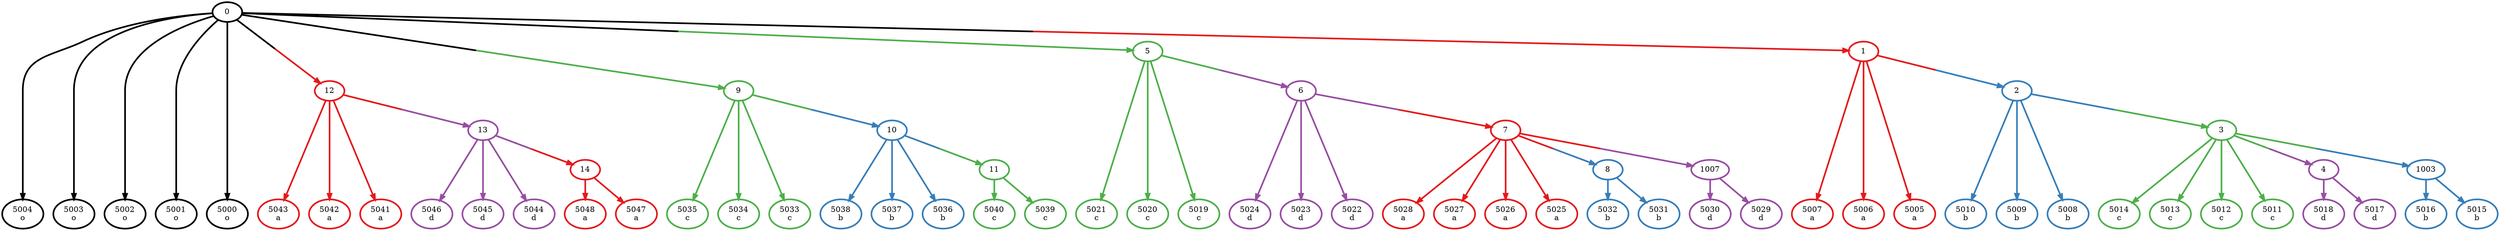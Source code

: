 digraph T {
	{
		rank=same
		65 [penwidth=3,colorscheme=set19,color=1,label="5048\na"]
		64 [penwidth=3,colorscheme=set19,color=1,label="5047\na"]
		63 [penwidth=3,colorscheme=set19,color=4,label="5046\nd"]
		62 [penwidth=3,colorscheme=set19,color=4,label="5045\nd"]
		61 [penwidth=3,colorscheme=set19,color=4,label="5044\nd"]
		59 [penwidth=3,colorscheme=set19,color=1,label="5043\na"]
		58 [penwidth=3,colorscheme=set19,color=1,label="5042\na"]
		57 [penwidth=3,colorscheme=set19,color=1,label="5041\na"]
		55 [penwidth=3,colorscheme=set19,color=3,label="5040\nc"]
		54 [penwidth=3,colorscheme=set19,color=3,label="5039\nc"]
		53 [penwidth=3,colorscheme=set19,color=2,label="5038\nb"]
		52 [penwidth=3,colorscheme=set19,color=2,label="5037\nb"]
		51 [penwidth=3,colorscheme=set19,color=2,label="5036\nb"]
		49 [penwidth=3,colorscheme=set19,color=3,label="5035\nc"]
		48 [penwidth=3,colorscheme=set19,color=3,label="5034\nc"]
		47 [penwidth=3,colorscheme=set19,color=3,label="5033\nc"]
		45 [penwidth=3,colorscheme=set19,color=2,label="5032\nb"]
		44 [penwidth=3,colorscheme=set19,color=2,label="5031\nb"]
		43 [penwidth=3,colorscheme=set19,color=4,label="5030\nd"]
		42 [penwidth=3,colorscheme=set19,color=4,label="5029\nd"]
		41 [penwidth=3,colorscheme=set19,color=1,label="5028\na"]
		40 [penwidth=3,colorscheme=set19,color=1,label="5027\na"]
		39 [penwidth=3,colorscheme=set19,color=1,label="5026\na"]
		38 [penwidth=3,colorscheme=set19,color=1,label="5025\na"]
		35 [penwidth=3,colorscheme=set19,color=4,label="5024\nd"]
		34 [penwidth=3,colorscheme=set19,color=4,label="5023\nd"]
		33 [penwidth=3,colorscheme=set19,color=4,label="5022\nd"]
		31 [penwidth=3,colorscheme=set19,color=3,label="5021\nc"]
		30 [penwidth=3,colorscheme=set19,color=3,label="5020\nc"]
		29 [penwidth=3,colorscheme=set19,color=3,label="5019\nc"]
		27 [penwidth=3,colorscheme=set19,color=4,label="5018\nd"]
		26 [penwidth=3,colorscheme=set19,color=4,label="5017\nd"]
		25 [penwidth=3,colorscheme=set19,color=2,label="5016\nb"]
		24 [penwidth=3,colorscheme=set19,color=2,label="5015\nb"]
		23 [penwidth=3,colorscheme=set19,color=3,label="5014\nc"]
		22 [penwidth=3,colorscheme=set19,color=3,label="5013\nc"]
		21 [penwidth=3,colorscheme=set19,color=3,label="5012\nc"]
		20 [penwidth=3,colorscheme=set19,color=3,label="5011\nc"]
		17 [penwidth=3,colorscheme=set19,color=2,label="5010\nb"]
		16 [penwidth=3,colorscheme=set19,color=2,label="5009\nb"]
		15 [penwidth=3,colorscheme=set19,color=2,label="5008\nb"]
		13 [penwidth=3,colorscheme=set19,color=1,label="5007\na"]
		12 [penwidth=3,colorscheme=set19,color=1,label="5006\na"]
		11 [penwidth=3,colorscheme=set19,color=1,label="5005\na"]
		9 [penwidth=3,colorscheme=set19,color=614573808,label="5004\no"]
		8 [penwidth=3,colorscheme=set19,color=614573808,label="5003\no"]
		7 [penwidth=3,colorscheme=set19,color=614573808,label="5002\no"]
		6 [penwidth=3,colorscheme=set19,color=614573808,label="5001\no"]
		5 [penwidth=3,colorscheme=set19,color=614573808,label="5000\no"]
	}
	60 [penwidth=3,colorscheme=set19,color=1,label="14"]
	56 [penwidth=3,colorscheme=set19,color=4,label="13"]
	50 [penwidth=3,colorscheme=set19,color=3,label="11"]
	46 [penwidth=3,colorscheme=set19,color=2,label="10"]
	37 [penwidth=3,colorscheme=set19,color=2,label="8"]
	36 [penwidth=3,colorscheme=set19,color=4,label="1007"]
	32 [penwidth=3,colorscheme=set19,color=1,label="7"]
	28 [penwidth=3,colorscheme=set19,color=4,label="6"]
	19 [penwidth=3,colorscheme=set19,color=4,label="4"]
	18 [penwidth=3,colorscheme=set19,color=2,label="1003"]
	14 [penwidth=3,colorscheme=set19,color=3,label="3"]
	10 [penwidth=3,colorscheme=set19,color=2,label="2"]
	4 [penwidth=3,colorscheme=set19,color=1,label="12"]
	3 [penwidth=3,colorscheme=set19,color=3,label="9"]
	2 [penwidth=3,colorscheme=set19,color=3,label="5"]
	1 [penwidth=3,colorscheme=set19,color=1,label="1"]
	0 [penwidth=3,colorscheme=set19,color=614573808,label="0"]
	60 -> 65 [penwidth=3,colorscheme=set19,color=1]
	60 -> 64 [penwidth=3,colorscheme=set19,color=1]
	56 -> 63 [penwidth=3,colorscheme=set19,color=4]
	56 -> 62 [penwidth=3,colorscheme=set19,color=4]
	56 -> 61 [penwidth=3,colorscheme=set19,color=4]
	56 -> 60 [penwidth=3,colorscheme=set19,color="4;0.5:1"]
	50 -> 55 [penwidth=3,colorscheme=set19,color=3]
	50 -> 54 [penwidth=3,colorscheme=set19,color=3]
	46 -> 53 [penwidth=3,colorscheme=set19,color=2]
	46 -> 52 [penwidth=3,colorscheme=set19,color=2]
	46 -> 51 [penwidth=3,colorscheme=set19,color=2]
	46 -> 50 [penwidth=3,colorscheme=set19,color="2;0.5:3"]
	37 -> 45 [penwidth=3,colorscheme=set19,color=2]
	37 -> 44 [penwidth=3,colorscheme=set19,color=2]
	36 -> 43 [penwidth=3,colorscheme=set19,color=4]
	36 -> 42 [penwidth=3,colorscheme=set19,color=4]
	32 -> 41 [penwidth=3,colorscheme=set19,color=1]
	32 -> 40 [penwidth=3,colorscheme=set19,color=1]
	32 -> 39 [penwidth=3,colorscheme=set19,color=1]
	32 -> 38 [penwidth=3,colorscheme=set19,color=1]
	32 -> 37 [penwidth=3,colorscheme=set19,color="1;0.5:2"]
	32 -> 36 [penwidth=3,colorscheme=set19,color="1;0.5:4"]
	28 -> 35 [penwidth=3,colorscheme=set19,color=4]
	28 -> 34 [penwidth=3,colorscheme=set19,color=4]
	28 -> 33 [penwidth=3,colorscheme=set19,color=4]
	28 -> 32 [penwidth=3,colorscheme=set19,color="4;0.5:1"]
	19 -> 27 [penwidth=3,colorscheme=set19,color=4]
	19 -> 26 [penwidth=3,colorscheme=set19,color=4]
	18 -> 25 [penwidth=3,colorscheme=set19,color=2]
	18 -> 24 [penwidth=3,colorscheme=set19,color=2]
	14 -> 23 [penwidth=3,colorscheme=set19,color=3]
	14 -> 22 [penwidth=3,colorscheme=set19,color=3]
	14 -> 21 [penwidth=3,colorscheme=set19,color=3]
	14 -> 20 [penwidth=3,colorscheme=set19,color=3]
	14 -> 19 [penwidth=3,colorscheme=set19,color="3;0.5:4"]
	14 -> 18 [penwidth=3,colorscheme=set19,color="3;0.5:2"]
	10 -> 17 [penwidth=3,colorscheme=set19,color=2]
	10 -> 16 [penwidth=3,colorscheme=set19,color=2]
	10 -> 15 [penwidth=3,colorscheme=set19,color=2]
	10 -> 14 [penwidth=3,colorscheme=set19,color="2;0.5:3"]
	4 -> 59 [penwidth=3,colorscheme=set19,color=1]
	4 -> 58 [penwidth=3,colorscheme=set19,color=1]
	4 -> 57 [penwidth=3,colorscheme=set19,color=1]
	4 -> 56 [penwidth=3,colorscheme=set19,color="1;0.5:4"]
	3 -> 49 [penwidth=3,colorscheme=set19,color=3]
	3 -> 48 [penwidth=3,colorscheme=set19,color=3]
	3 -> 47 [penwidth=3,colorscheme=set19,color=3]
	3 -> 46 [penwidth=3,colorscheme=set19,color="3;0.5:2"]
	2 -> 31 [penwidth=3,colorscheme=set19,color=3]
	2 -> 30 [penwidth=3,colorscheme=set19,color=3]
	2 -> 29 [penwidth=3,colorscheme=set19,color=3]
	2 -> 28 [penwidth=3,colorscheme=set19,color="3;0.5:4"]
	1 -> 13 [penwidth=3,colorscheme=set19,color=1]
	1 -> 12 [penwidth=3,colorscheme=set19,color=1]
	1 -> 11 [penwidth=3,colorscheme=set19,color=1]
	1 -> 10 [penwidth=3,colorscheme=set19,color="1;0.5:2"]
	0 -> 9 [penwidth=3,colorscheme=set19,color=614573808]
	0 -> 8 [penwidth=3,colorscheme=set19,color=614573808]
	0 -> 7 [penwidth=3,colorscheme=set19,color=614573808]
	0 -> 6 [penwidth=3,colorscheme=set19,color=614573808]
	0 -> 5 [penwidth=3,colorscheme=set19,color=614573808]
	0 -> 4 [penwidth=3,colorscheme=set19,color="614573808;0.5:1"]
	0 -> 3 [penwidth=3,colorscheme=set19,color="614573808;0.5:3"]
	0 -> 2 [penwidth=3,colorscheme=set19,color="614573808;0.5:3"]
	0 -> 1 [penwidth=3,colorscheme=set19,color="614573808;0.5:1"]
}
